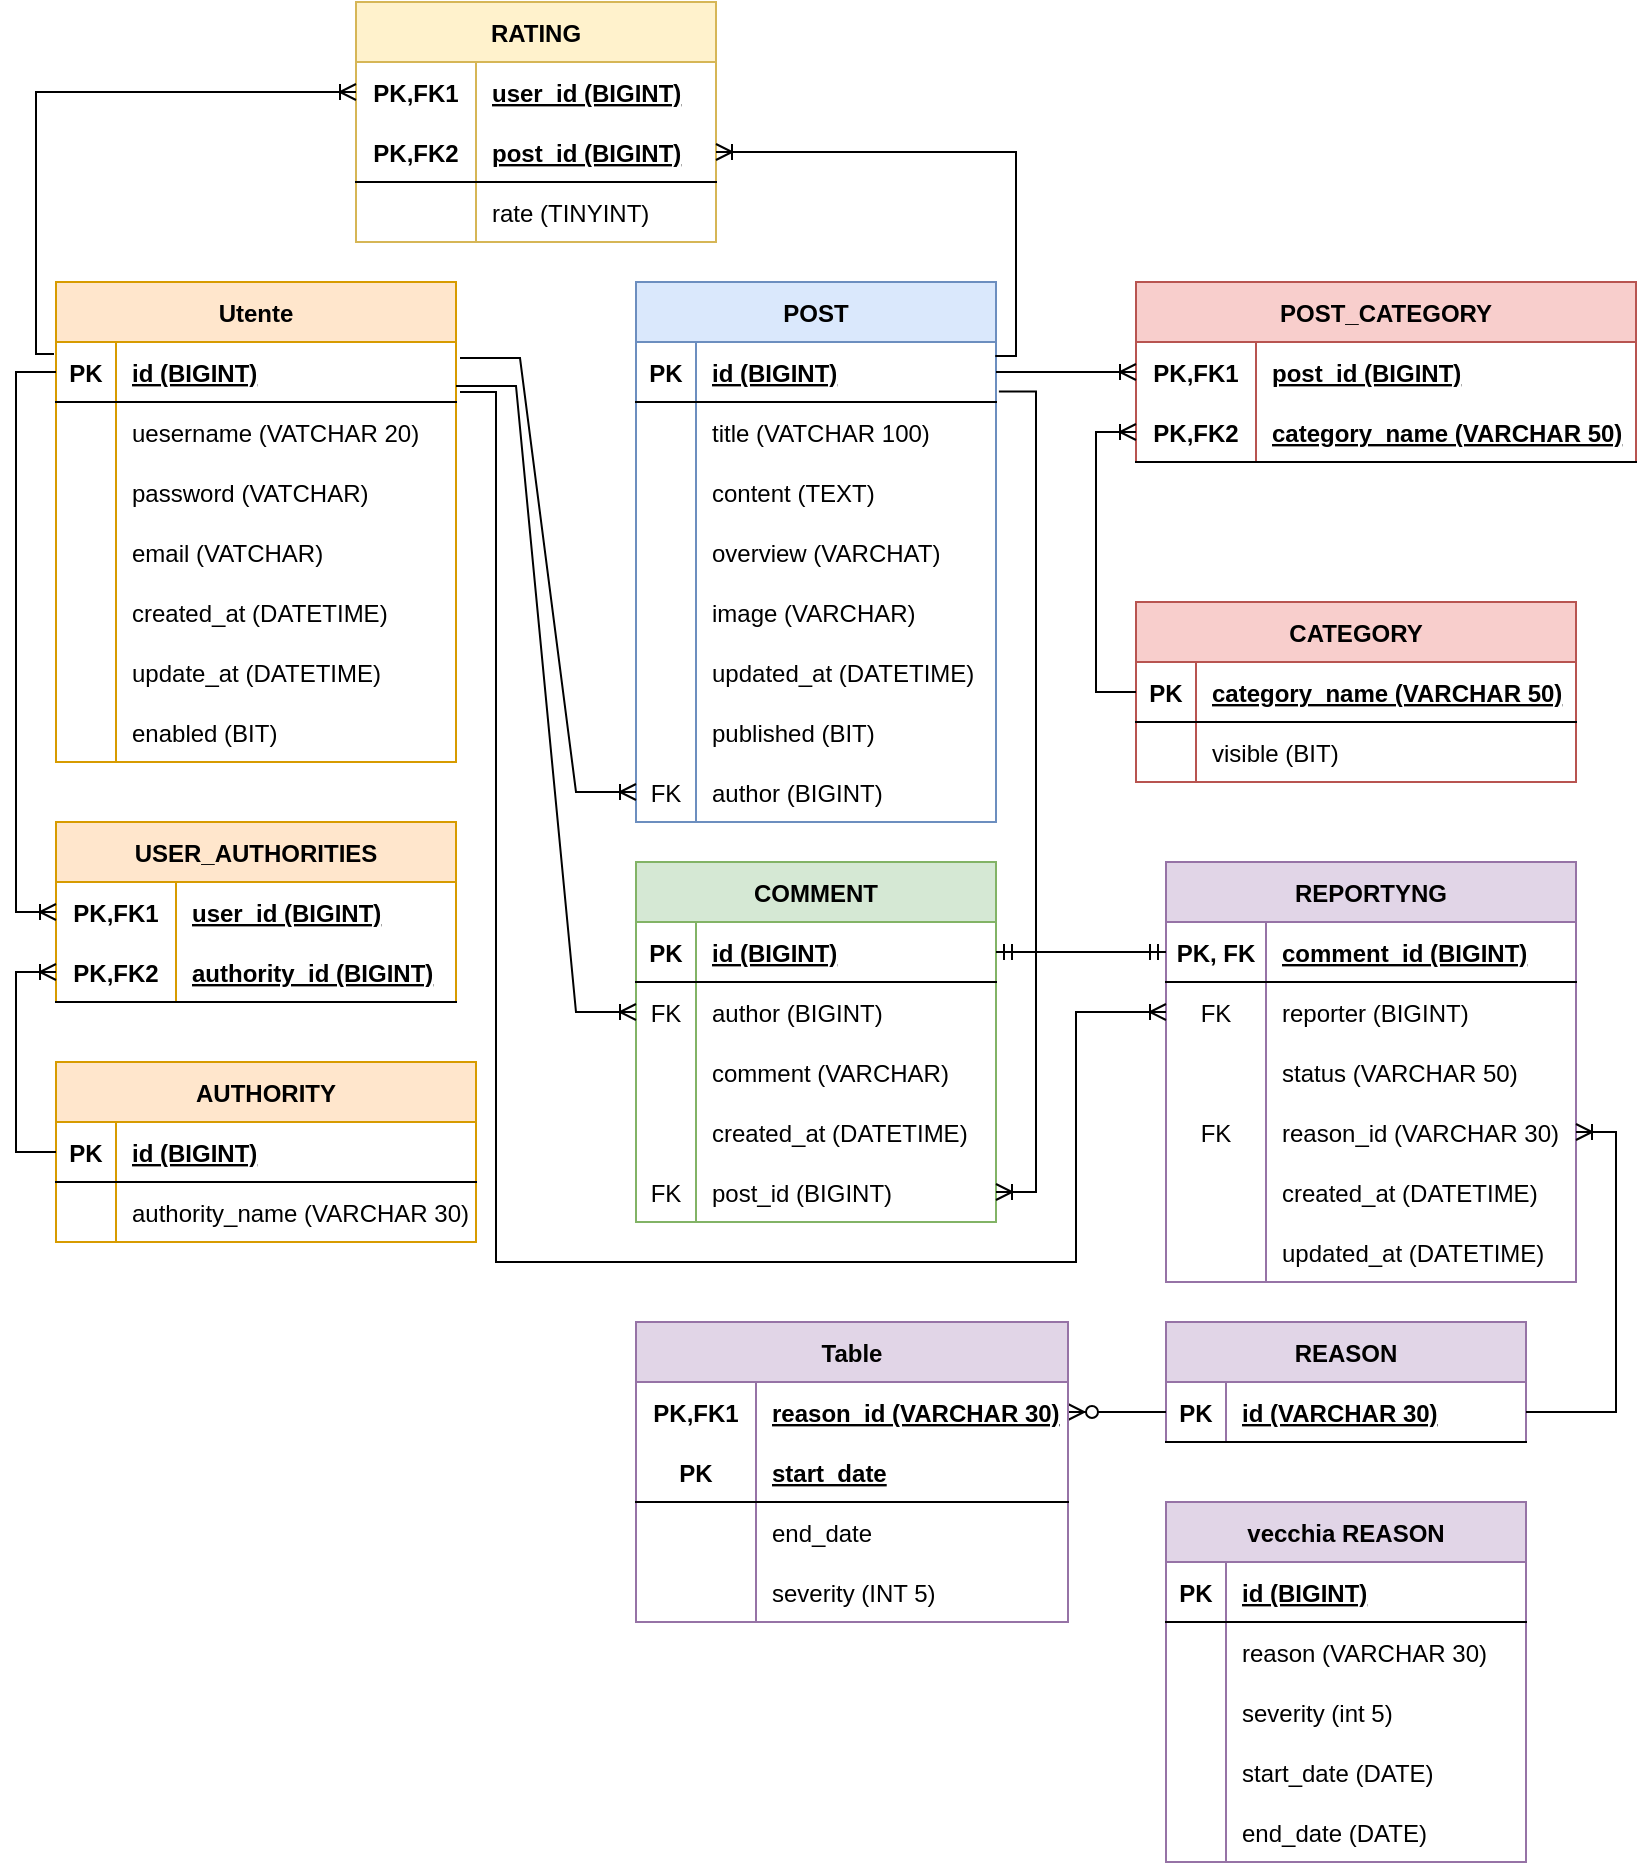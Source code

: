 <mxfile version="20.8.5" type="device"><diagram id="fnG4rSeS3LhUlXYHYQBw" name="Pagina-1"><mxGraphModel dx="803" dy="1741" grid="1" gridSize="10" guides="1" tooltips="1" connect="1" arrows="1" fold="1" page="1" pageScale="1" pageWidth="827" pageHeight="1169" math="0" shadow="0"><root><mxCell id="0"/><mxCell id="1" parent="0"/><mxCell id="lnMJ-0UT0djRpLyNx8At-1" value="Utente" style="shape=table;startSize=30;container=1;collapsible=1;childLayout=tableLayout;fixedRows=1;rowLines=0;fontStyle=1;align=center;resizeLast=1;fillColor=#ffe6cc;strokeColor=#d79b00;" parent="1" vertex="1"><mxGeometry x="30" y="40" width="200" height="240" as="geometry"/></mxCell><mxCell id="lnMJ-0UT0djRpLyNx8At-2" value="" style="shape=tableRow;horizontal=0;startSize=0;swimlaneHead=0;swimlaneBody=0;fillColor=none;collapsible=0;dropTarget=0;points=[[0,0.5],[1,0.5]];portConstraint=eastwest;top=0;left=0;right=0;bottom=1;" parent="lnMJ-0UT0djRpLyNx8At-1" vertex="1"><mxGeometry y="30" width="200" height="30" as="geometry"/></mxCell><mxCell id="lnMJ-0UT0djRpLyNx8At-3" value="PK" style="shape=partialRectangle;connectable=0;fillColor=none;top=0;left=0;bottom=0;right=0;fontStyle=1;overflow=hidden;" parent="lnMJ-0UT0djRpLyNx8At-2" vertex="1"><mxGeometry width="30" height="30" as="geometry"><mxRectangle width="30" height="30" as="alternateBounds"/></mxGeometry></mxCell><mxCell id="lnMJ-0UT0djRpLyNx8At-4" value="id (BIGINT)" style="shape=partialRectangle;connectable=0;fillColor=none;top=0;left=0;bottom=0;right=0;align=left;spacingLeft=6;fontStyle=5;overflow=hidden;" parent="lnMJ-0UT0djRpLyNx8At-2" vertex="1"><mxGeometry x="30" width="170" height="30" as="geometry"><mxRectangle width="170" height="30" as="alternateBounds"/></mxGeometry></mxCell><mxCell id="lnMJ-0UT0djRpLyNx8At-5" value="" style="shape=tableRow;horizontal=0;startSize=0;swimlaneHead=0;swimlaneBody=0;fillColor=none;collapsible=0;dropTarget=0;points=[[0,0.5],[1,0.5]];portConstraint=eastwest;top=0;left=0;right=0;bottom=0;" parent="lnMJ-0UT0djRpLyNx8At-1" vertex="1"><mxGeometry y="60" width="200" height="30" as="geometry"/></mxCell><mxCell id="lnMJ-0UT0djRpLyNx8At-6" value="" style="shape=partialRectangle;connectable=0;fillColor=none;top=0;left=0;bottom=0;right=0;editable=1;overflow=hidden;" parent="lnMJ-0UT0djRpLyNx8At-5" vertex="1"><mxGeometry width="30" height="30" as="geometry"><mxRectangle width="30" height="30" as="alternateBounds"/></mxGeometry></mxCell><mxCell id="lnMJ-0UT0djRpLyNx8At-7" value="uesername (VATCHAR 20)" style="shape=partialRectangle;connectable=0;fillColor=none;top=0;left=0;bottom=0;right=0;align=left;spacingLeft=6;overflow=hidden;" parent="lnMJ-0UT0djRpLyNx8At-5" vertex="1"><mxGeometry x="30" width="170" height="30" as="geometry"><mxRectangle width="170" height="30" as="alternateBounds"/></mxGeometry></mxCell><mxCell id="lnMJ-0UT0djRpLyNx8At-8" value="" style="shape=tableRow;horizontal=0;startSize=0;swimlaneHead=0;swimlaneBody=0;fillColor=none;collapsible=0;dropTarget=0;points=[[0,0.5],[1,0.5]];portConstraint=eastwest;top=0;left=0;right=0;bottom=0;" parent="lnMJ-0UT0djRpLyNx8At-1" vertex="1"><mxGeometry y="90" width="200" height="30" as="geometry"/></mxCell><mxCell id="lnMJ-0UT0djRpLyNx8At-9" value="" style="shape=partialRectangle;connectable=0;fillColor=none;top=0;left=0;bottom=0;right=0;editable=1;overflow=hidden;" parent="lnMJ-0UT0djRpLyNx8At-8" vertex="1"><mxGeometry width="30" height="30" as="geometry"><mxRectangle width="30" height="30" as="alternateBounds"/></mxGeometry></mxCell><mxCell id="lnMJ-0UT0djRpLyNx8At-10" value="password  (VATCHAR)" style="shape=partialRectangle;connectable=0;fillColor=none;top=0;left=0;bottom=0;right=0;align=left;spacingLeft=6;overflow=hidden;" parent="lnMJ-0UT0djRpLyNx8At-8" vertex="1"><mxGeometry x="30" width="170" height="30" as="geometry"><mxRectangle width="170" height="30" as="alternateBounds"/></mxGeometry></mxCell><mxCell id="lnMJ-0UT0djRpLyNx8At-11" value="" style="shape=tableRow;horizontal=0;startSize=0;swimlaneHead=0;swimlaneBody=0;fillColor=none;collapsible=0;dropTarget=0;points=[[0,0.5],[1,0.5]];portConstraint=eastwest;top=0;left=0;right=0;bottom=0;" parent="lnMJ-0UT0djRpLyNx8At-1" vertex="1"><mxGeometry y="120" width="200" height="30" as="geometry"/></mxCell><mxCell id="lnMJ-0UT0djRpLyNx8At-12" value="" style="shape=partialRectangle;connectable=0;fillColor=none;top=0;left=0;bottom=0;right=0;editable=1;overflow=hidden;" parent="lnMJ-0UT0djRpLyNx8At-11" vertex="1"><mxGeometry width="30" height="30" as="geometry"><mxRectangle width="30" height="30" as="alternateBounds"/></mxGeometry></mxCell><mxCell id="lnMJ-0UT0djRpLyNx8At-13" value="email  (VATCHAR)" style="shape=partialRectangle;connectable=0;fillColor=none;top=0;left=0;bottom=0;right=0;align=left;spacingLeft=6;overflow=hidden;" parent="lnMJ-0UT0djRpLyNx8At-11" vertex="1"><mxGeometry x="30" width="170" height="30" as="geometry"><mxRectangle width="170" height="30" as="alternateBounds"/></mxGeometry></mxCell><mxCell id="lnMJ-0UT0djRpLyNx8At-27" style="shape=tableRow;horizontal=0;startSize=0;swimlaneHead=0;swimlaneBody=0;fillColor=none;collapsible=0;dropTarget=0;points=[[0,0.5],[1,0.5]];portConstraint=eastwest;top=0;left=0;right=0;bottom=0;" parent="lnMJ-0UT0djRpLyNx8At-1" vertex="1"><mxGeometry y="150" width="200" height="30" as="geometry"/></mxCell><mxCell id="lnMJ-0UT0djRpLyNx8At-28" style="shape=partialRectangle;connectable=0;fillColor=none;top=0;left=0;bottom=0;right=0;editable=1;overflow=hidden;" parent="lnMJ-0UT0djRpLyNx8At-27" vertex="1"><mxGeometry width="30" height="30" as="geometry"><mxRectangle width="30" height="30" as="alternateBounds"/></mxGeometry></mxCell><mxCell id="lnMJ-0UT0djRpLyNx8At-29" value="created_at (DATETIME)" style="shape=partialRectangle;connectable=0;fillColor=none;top=0;left=0;bottom=0;right=0;align=left;spacingLeft=6;overflow=hidden;" parent="lnMJ-0UT0djRpLyNx8At-27" vertex="1"><mxGeometry x="30" width="170" height="30" as="geometry"><mxRectangle width="170" height="30" as="alternateBounds"/></mxGeometry></mxCell><mxCell id="lnMJ-0UT0djRpLyNx8At-30" style="shape=tableRow;horizontal=0;startSize=0;swimlaneHead=0;swimlaneBody=0;fillColor=none;collapsible=0;dropTarget=0;points=[[0,0.5],[1,0.5]];portConstraint=eastwest;top=0;left=0;right=0;bottom=0;" parent="lnMJ-0UT0djRpLyNx8At-1" vertex="1"><mxGeometry y="180" width="200" height="30" as="geometry"/></mxCell><mxCell id="lnMJ-0UT0djRpLyNx8At-31" style="shape=partialRectangle;connectable=0;fillColor=none;top=0;left=0;bottom=0;right=0;editable=1;overflow=hidden;" parent="lnMJ-0UT0djRpLyNx8At-30" vertex="1"><mxGeometry width="30" height="30" as="geometry"><mxRectangle width="30" height="30" as="alternateBounds"/></mxGeometry></mxCell><mxCell id="lnMJ-0UT0djRpLyNx8At-32" value="update_at (DATETIME)" style="shape=partialRectangle;connectable=0;fillColor=none;top=0;left=0;bottom=0;right=0;align=left;spacingLeft=6;overflow=hidden;" parent="lnMJ-0UT0djRpLyNx8At-30" vertex="1"><mxGeometry x="30" width="170" height="30" as="geometry"><mxRectangle width="170" height="30" as="alternateBounds"/></mxGeometry></mxCell><mxCell id="lnMJ-0UT0djRpLyNx8At-33" style="shape=tableRow;horizontal=0;startSize=0;swimlaneHead=0;swimlaneBody=0;fillColor=none;collapsible=0;dropTarget=0;points=[[0,0.5],[1,0.5]];portConstraint=eastwest;top=0;left=0;right=0;bottom=0;" parent="lnMJ-0UT0djRpLyNx8At-1" vertex="1"><mxGeometry y="210" width="200" height="30" as="geometry"/></mxCell><mxCell id="lnMJ-0UT0djRpLyNx8At-34" style="shape=partialRectangle;connectable=0;fillColor=none;top=0;left=0;bottom=0;right=0;editable=1;overflow=hidden;" parent="lnMJ-0UT0djRpLyNx8At-33" vertex="1"><mxGeometry width="30" height="30" as="geometry"><mxRectangle width="30" height="30" as="alternateBounds"/></mxGeometry></mxCell><mxCell id="lnMJ-0UT0djRpLyNx8At-35" value="enabled (BIT)" style="shape=partialRectangle;connectable=0;fillColor=none;top=0;left=0;bottom=0;right=0;align=left;spacingLeft=6;overflow=hidden;" parent="lnMJ-0UT0djRpLyNx8At-33" vertex="1"><mxGeometry x="30" width="170" height="30" as="geometry"><mxRectangle width="170" height="30" as="alternateBounds"/></mxGeometry></mxCell><mxCell id="lnMJ-0UT0djRpLyNx8At-49" value="AUTHORITY" style="shape=table;startSize=30;container=1;collapsible=1;childLayout=tableLayout;fixedRows=1;rowLines=0;fontStyle=1;align=center;resizeLast=1;fillColor=#ffe6cc;strokeColor=#d79b00;" parent="1" vertex="1"><mxGeometry x="30" y="430" width="210" height="90" as="geometry"><mxRectangle x="280" y="40" width="70" height="30" as="alternateBounds"/></mxGeometry></mxCell><mxCell id="lnMJ-0UT0djRpLyNx8At-50" value="" style="shape=tableRow;horizontal=0;startSize=0;swimlaneHead=0;swimlaneBody=0;fillColor=none;collapsible=0;dropTarget=0;points=[[0,0.5],[1,0.5]];portConstraint=eastwest;top=0;left=0;right=0;bottom=1;" parent="lnMJ-0UT0djRpLyNx8At-49" vertex="1"><mxGeometry y="30" width="210" height="30" as="geometry"/></mxCell><mxCell id="lnMJ-0UT0djRpLyNx8At-51" value="PK" style="shape=partialRectangle;connectable=0;fillColor=none;top=0;left=0;bottom=0;right=0;fontStyle=1;overflow=hidden;" parent="lnMJ-0UT0djRpLyNx8At-50" vertex="1"><mxGeometry width="30" height="30" as="geometry"><mxRectangle width="30" height="30" as="alternateBounds"/></mxGeometry></mxCell><mxCell id="lnMJ-0UT0djRpLyNx8At-52" value="id (BIGINT)" style="shape=partialRectangle;connectable=0;fillColor=none;top=0;left=0;bottom=0;right=0;align=left;spacingLeft=6;fontStyle=5;overflow=hidden;" parent="lnMJ-0UT0djRpLyNx8At-50" vertex="1"><mxGeometry x="30" width="180" height="30" as="geometry"><mxRectangle width="180" height="30" as="alternateBounds"/></mxGeometry></mxCell><mxCell id="lnMJ-0UT0djRpLyNx8At-53" value="" style="shape=tableRow;horizontal=0;startSize=0;swimlaneHead=0;swimlaneBody=0;fillColor=none;collapsible=0;dropTarget=0;points=[[0,0.5],[1,0.5]];portConstraint=eastwest;top=0;left=0;right=0;bottom=0;" parent="lnMJ-0UT0djRpLyNx8At-49" vertex="1"><mxGeometry y="60" width="210" height="30" as="geometry"/></mxCell><mxCell id="lnMJ-0UT0djRpLyNx8At-54" value="" style="shape=partialRectangle;connectable=0;fillColor=none;top=0;left=0;bottom=0;right=0;editable=1;overflow=hidden;" parent="lnMJ-0UT0djRpLyNx8At-53" vertex="1"><mxGeometry width="30" height="30" as="geometry"><mxRectangle width="30" height="30" as="alternateBounds"/></mxGeometry></mxCell><mxCell id="lnMJ-0UT0djRpLyNx8At-55" value="authority_name (VARCHAR 30)" style="shape=partialRectangle;connectable=0;fillColor=none;top=0;left=0;bottom=0;right=0;align=left;spacingLeft=6;overflow=hidden;" parent="lnMJ-0UT0djRpLyNx8At-53" vertex="1"><mxGeometry x="30" width="180" height="30" as="geometry"><mxRectangle width="180" height="30" as="alternateBounds"/></mxGeometry></mxCell><mxCell id="stLZAP9bqsNyGO1GP_b6-2" value="USER_AUTHORITIES" style="shape=table;startSize=30;container=1;collapsible=1;childLayout=tableLayout;fixedRows=1;rowLines=0;fontStyle=1;align=center;resizeLast=1;fillColor=#ffe6cc;strokeColor=#d79b00;" parent="1" vertex="1"><mxGeometry x="30" y="310" width="200" height="90" as="geometry"/></mxCell><mxCell id="stLZAP9bqsNyGO1GP_b6-3" value="" style="shape=tableRow;horizontal=0;startSize=0;swimlaneHead=0;swimlaneBody=0;fillColor=none;collapsible=0;dropTarget=0;points=[[0,0.5],[1,0.5]];portConstraint=eastwest;top=0;left=0;right=0;bottom=0;" parent="stLZAP9bqsNyGO1GP_b6-2" vertex="1"><mxGeometry y="30" width="200" height="30" as="geometry"/></mxCell><mxCell id="stLZAP9bqsNyGO1GP_b6-4" value="PK,FK1" style="shape=partialRectangle;connectable=0;fillColor=none;top=0;left=0;bottom=0;right=0;fontStyle=1;overflow=hidden;" parent="stLZAP9bqsNyGO1GP_b6-3" vertex="1"><mxGeometry width="60" height="30" as="geometry"><mxRectangle width="60" height="30" as="alternateBounds"/></mxGeometry></mxCell><mxCell id="stLZAP9bqsNyGO1GP_b6-5" value="user_id (BIGINT)" style="shape=partialRectangle;connectable=0;fillColor=none;top=0;left=0;bottom=0;right=0;align=left;spacingLeft=6;fontStyle=5;overflow=hidden;" parent="stLZAP9bqsNyGO1GP_b6-3" vertex="1"><mxGeometry x="60" width="140" height="30" as="geometry"><mxRectangle width="140" height="30" as="alternateBounds"/></mxGeometry></mxCell><mxCell id="stLZAP9bqsNyGO1GP_b6-6" value="" style="shape=tableRow;horizontal=0;startSize=0;swimlaneHead=0;swimlaneBody=0;fillColor=none;collapsible=0;dropTarget=0;points=[[0,0.5],[1,0.5]];portConstraint=eastwest;top=0;left=0;right=0;bottom=1;" parent="stLZAP9bqsNyGO1GP_b6-2" vertex="1"><mxGeometry y="60" width="200" height="30" as="geometry"/></mxCell><mxCell id="stLZAP9bqsNyGO1GP_b6-7" value="PK,FK2" style="shape=partialRectangle;connectable=0;fillColor=none;top=0;left=0;bottom=0;right=0;fontStyle=1;overflow=hidden;" parent="stLZAP9bqsNyGO1GP_b6-6" vertex="1"><mxGeometry width="60" height="30" as="geometry"><mxRectangle width="60" height="30" as="alternateBounds"/></mxGeometry></mxCell><mxCell id="stLZAP9bqsNyGO1GP_b6-8" value="authority_id (BIGINT)" style="shape=partialRectangle;connectable=0;fillColor=none;top=0;left=0;bottom=0;right=0;align=left;spacingLeft=6;fontStyle=5;overflow=hidden;" parent="stLZAP9bqsNyGO1GP_b6-6" vertex="1"><mxGeometry x="60" width="140" height="30" as="geometry"><mxRectangle width="140" height="30" as="alternateBounds"/></mxGeometry></mxCell><mxCell id="stLZAP9bqsNyGO1GP_b6-32" value="POST" style="shape=table;startSize=30;container=1;collapsible=1;childLayout=tableLayout;fixedRows=1;rowLines=0;fontStyle=1;align=center;resizeLast=1;fillColor=#dae8fc;strokeColor=#6c8ebf;" parent="1" vertex="1"><mxGeometry x="320" y="40" width="180" height="270" as="geometry"/></mxCell><mxCell id="stLZAP9bqsNyGO1GP_b6-33" value="" style="shape=tableRow;horizontal=0;startSize=0;swimlaneHead=0;swimlaneBody=0;fillColor=none;collapsible=0;dropTarget=0;points=[[0,0.5],[1,0.5]];portConstraint=eastwest;top=0;left=0;right=0;bottom=1;" parent="stLZAP9bqsNyGO1GP_b6-32" vertex="1"><mxGeometry y="30" width="180" height="30" as="geometry"/></mxCell><mxCell id="stLZAP9bqsNyGO1GP_b6-34" value="PK" style="shape=partialRectangle;connectable=0;fillColor=none;top=0;left=0;bottom=0;right=0;fontStyle=1;overflow=hidden;" parent="stLZAP9bqsNyGO1GP_b6-33" vertex="1"><mxGeometry width="30" height="30" as="geometry"><mxRectangle width="30" height="30" as="alternateBounds"/></mxGeometry></mxCell><mxCell id="stLZAP9bqsNyGO1GP_b6-35" value="id (BIGINT)" style="shape=partialRectangle;connectable=0;fillColor=none;top=0;left=0;bottom=0;right=0;align=left;spacingLeft=6;fontStyle=5;overflow=hidden;" parent="stLZAP9bqsNyGO1GP_b6-33" vertex="1"><mxGeometry x="30" width="150" height="30" as="geometry"><mxRectangle width="150" height="30" as="alternateBounds"/></mxGeometry></mxCell><mxCell id="stLZAP9bqsNyGO1GP_b6-36" value="" style="shape=tableRow;horizontal=0;startSize=0;swimlaneHead=0;swimlaneBody=0;fillColor=none;collapsible=0;dropTarget=0;points=[[0,0.5],[1,0.5]];portConstraint=eastwest;top=0;left=0;right=0;bottom=0;" parent="stLZAP9bqsNyGO1GP_b6-32" vertex="1"><mxGeometry y="60" width="180" height="30" as="geometry"/></mxCell><mxCell id="stLZAP9bqsNyGO1GP_b6-37" value="" style="shape=partialRectangle;connectable=0;fillColor=none;top=0;left=0;bottom=0;right=0;editable=1;overflow=hidden;" parent="stLZAP9bqsNyGO1GP_b6-36" vertex="1"><mxGeometry width="30" height="30" as="geometry"><mxRectangle width="30" height="30" as="alternateBounds"/></mxGeometry></mxCell><mxCell id="stLZAP9bqsNyGO1GP_b6-38" value="title  (VATCHAR 100)" style="shape=partialRectangle;connectable=0;fillColor=none;top=0;left=0;bottom=0;right=0;align=left;spacingLeft=6;overflow=hidden;" parent="stLZAP9bqsNyGO1GP_b6-36" vertex="1"><mxGeometry x="30" width="150" height="30" as="geometry"><mxRectangle width="150" height="30" as="alternateBounds"/></mxGeometry></mxCell><mxCell id="stLZAP9bqsNyGO1GP_b6-39" value="" style="shape=tableRow;horizontal=0;startSize=0;swimlaneHead=0;swimlaneBody=0;fillColor=none;collapsible=0;dropTarget=0;points=[[0,0.5],[1,0.5]];portConstraint=eastwest;top=0;left=0;right=0;bottom=0;" parent="stLZAP9bqsNyGO1GP_b6-32" vertex="1"><mxGeometry y="90" width="180" height="30" as="geometry"/></mxCell><mxCell id="stLZAP9bqsNyGO1GP_b6-40" value="" style="shape=partialRectangle;connectable=0;fillColor=none;top=0;left=0;bottom=0;right=0;editable=1;overflow=hidden;" parent="stLZAP9bqsNyGO1GP_b6-39" vertex="1"><mxGeometry width="30" height="30" as="geometry"><mxRectangle width="30" height="30" as="alternateBounds"/></mxGeometry></mxCell><mxCell id="stLZAP9bqsNyGO1GP_b6-41" value="content (TEXT)" style="shape=partialRectangle;connectable=0;fillColor=none;top=0;left=0;bottom=0;right=0;align=left;spacingLeft=6;overflow=hidden;" parent="stLZAP9bqsNyGO1GP_b6-39" vertex="1"><mxGeometry x="30" width="150" height="30" as="geometry"><mxRectangle width="150" height="30" as="alternateBounds"/></mxGeometry></mxCell><mxCell id="stLZAP9bqsNyGO1GP_b6-42" value="" style="shape=tableRow;horizontal=0;startSize=0;swimlaneHead=0;swimlaneBody=0;fillColor=none;collapsible=0;dropTarget=0;points=[[0,0.5],[1,0.5]];portConstraint=eastwest;top=0;left=0;right=0;bottom=0;" parent="stLZAP9bqsNyGO1GP_b6-32" vertex="1"><mxGeometry y="120" width="180" height="30" as="geometry"/></mxCell><mxCell id="stLZAP9bqsNyGO1GP_b6-43" value="" style="shape=partialRectangle;connectable=0;fillColor=none;top=0;left=0;bottom=0;right=0;editable=1;overflow=hidden;" parent="stLZAP9bqsNyGO1GP_b6-42" vertex="1"><mxGeometry width="30" height="30" as="geometry"><mxRectangle width="30" height="30" as="alternateBounds"/></mxGeometry></mxCell><mxCell id="stLZAP9bqsNyGO1GP_b6-44" value="overview (VARCHAT)" style="shape=partialRectangle;connectable=0;fillColor=none;top=0;left=0;bottom=0;right=0;align=left;spacingLeft=6;overflow=hidden;" parent="stLZAP9bqsNyGO1GP_b6-42" vertex="1"><mxGeometry x="30" width="150" height="30" as="geometry"><mxRectangle width="150" height="30" as="alternateBounds"/></mxGeometry></mxCell><mxCell id="stLZAP9bqsNyGO1GP_b6-45" style="shape=tableRow;horizontal=0;startSize=0;swimlaneHead=0;swimlaneBody=0;fillColor=none;collapsible=0;dropTarget=0;points=[[0,0.5],[1,0.5]];portConstraint=eastwest;top=0;left=0;right=0;bottom=0;" parent="stLZAP9bqsNyGO1GP_b6-32" vertex="1"><mxGeometry y="150" width="180" height="30" as="geometry"/></mxCell><mxCell id="stLZAP9bqsNyGO1GP_b6-46" style="shape=partialRectangle;connectable=0;fillColor=none;top=0;left=0;bottom=0;right=0;editable=1;overflow=hidden;" parent="stLZAP9bqsNyGO1GP_b6-45" vertex="1"><mxGeometry width="30" height="30" as="geometry"><mxRectangle width="30" height="30" as="alternateBounds"/></mxGeometry></mxCell><mxCell id="stLZAP9bqsNyGO1GP_b6-47" value="image (VARCHAR)" style="shape=partialRectangle;connectable=0;fillColor=none;top=0;left=0;bottom=0;right=0;align=left;spacingLeft=6;overflow=hidden;" parent="stLZAP9bqsNyGO1GP_b6-45" vertex="1"><mxGeometry x="30" width="150" height="30" as="geometry"><mxRectangle width="150" height="30" as="alternateBounds"/></mxGeometry></mxCell><mxCell id="stLZAP9bqsNyGO1GP_b6-48" style="shape=tableRow;horizontal=0;startSize=0;swimlaneHead=0;swimlaneBody=0;fillColor=none;collapsible=0;dropTarget=0;points=[[0,0.5],[1,0.5]];portConstraint=eastwest;top=0;left=0;right=0;bottom=0;" parent="stLZAP9bqsNyGO1GP_b6-32" vertex="1"><mxGeometry y="180" width="180" height="30" as="geometry"/></mxCell><mxCell id="stLZAP9bqsNyGO1GP_b6-49" style="shape=partialRectangle;connectable=0;fillColor=none;top=0;left=0;bottom=0;right=0;editable=1;overflow=hidden;" parent="stLZAP9bqsNyGO1GP_b6-48" vertex="1"><mxGeometry width="30" height="30" as="geometry"><mxRectangle width="30" height="30" as="alternateBounds"/></mxGeometry></mxCell><mxCell id="stLZAP9bqsNyGO1GP_b6-50" value="updated_at (DATETIME)" style="shape=partialRectangle;connectable=0;fillColor=none;top=0;left=0;bottom=0;right=0;align=left;spacingLeft=6;overflow=hidden;" parent="stLZAP9bqsNyGO1GP_b6-48" vertex="1"><mxGeometry x="30" width="150" height="30" as="geometry"><mxRectangle width="150" height="30" as="alternateBounds"/></mxGeometry></mxCell><mxCell id="stLZAP9bqsNyGO1GP_b6-86" style="shape=tableRow;horizontal=0;startSize=0;swimlaneHead=0;swimlaneBody=0;fillColor=none;collapsible=0;dropTarget=0;points=[[0,0.5],[1,0.5]];portConstraint=eastwest;top=0;left=0;right=0;bottom=0;" parent="stLZAP9bqsNyGO1GP_b6-32" vertex="1"><mxGeometry y="210" width="180" height="30" as="geometry"/></mxCell><mxCell id="stLZAP9bqsNyGO1GP_b6-87" style="shape=partialRectangle;connectable=0;fillColor=none;top=0;left=0;bottom=0;right=0;editable=1;overflow=hidden;" parent="stLZAP9bqsNyGO1GP_b6-86" vertex="1"><mxGeometry width="30" height="30" as="geometry"><mxRectangle width="30" height="30" as="alternateBounds"/></mxGeometry></mxCell><mxCell id="stLZAP9bqsNyGO1GP_b6-88" value="published (BIT)" style="shape=partialRectangle;connectable=0;fillColor=none;top=0;left=0;bottom=0;right=0;align=left;spacingLeft=6;overflow=hidden;" parent="stLZAP9bqsNyGO1GP_b6-86" vertex="1"><mxGeometry x="30" width="150" height="30" as="geometry"><mxRectangle width="150" height="30" as="alternateBounds"/></mxGeometry></mxCell><mxCell id="stLZAP9bqsNyGO1GP_b6-51" style="shape=tableRow;horizontal=0;startSize=0;swimlaneHead=0;swimlaneBody=0;fillColor=none;collapsible=0;dropTarget=0;points=[[0,0.5],[1,0.5]];portConstraint=eastwest;top=0;left=0;right=0;bottom=0;" parent="stLZAP9bqsNyGO1GP_b6-32" vertex="1"><mxGeometry y="240" width="180" height="30" as="geometry"/></mxCell><mxCell id="stLZAP9bqsNyGO1GP_b6-52" value="FK" style="shape=partialRectangle;connectable=0;fillColor=none;top=0;left=0;bottom=0;right=0;editable=1;overflow=hidden;" parent="stLZAP9bqsNyGO1GP_b6-51" vertex="1"><mxGeometry width="30" height="30" as="geometry"><mxRectangle width="30" height="30" as="alternateBounds"/></mxGeometry></mxCell><mxCell id="stLZAP9bqsNyGO1GP_b6-53" value="author (BIGINT)" style="shape=partialRectangle;connectable=0;fillColor=none;top=0;left=0;bottom=0;right=0;align=left;spacingLeft=6;overflow=hidden;" parent="stLZAP9bqsNyGO1GP_b6-51" vertex="1"><mxGeometry x="30" width="150" height="30" as="geometry"><mxRectangle width="150" height="30" as="alternateBounds"/></mxGeometry></mxCell><mxCell id="stLZAP9bqsNyGO1GP_b6-55" value="" style="edgeStyle=elbowEdgeStyle;fontSize=12;html=1;endArrow=ERoneToMany;rounded=0;entryX=0;entryY=0.5;entryDx=0;entryDy=0;exitX=0;exitY=0.5;exitDx=0;exitDy=0;" parent="1" source="lnMJ-0UT0djRpLyNx8At-50" target="stLZAP9bqsNyGO1GP_b6-6" edge="1"><mxGeometry width="100" height="100" relative="1" as="geometry"><mxPoint x="-80" y="480" as="sourcePoint"/><mxPoint x="20" y="380" as="targetPoint"/><Array as="points"><mxPoint x="10" y="430"/></Array></mxGeometry></mxCell><mxCell id="stLZAP9bqsNyGO1GP_b6-57" value="" style="edgeStyle=entityRelationEdgeStyle;fontSize=12;html=1;endArrow=ERoneToMany;rounded=0;entryX=0;entryY=0.5;entryDx=0;entryDy=0;exitX=1.01;exitY=0.267;exitDx=0;exitDy=0;exitPerimeter=0;" parent="1" source="lnMJ-0UT0djRpLyNx8At-2" target="stLZAP9bqsNyGO1GP_b6-51" edge="1"><mxGeometry width="100" height="100" relative="1" as="geometry"><mxPoint x="270" y="60" as="sourcePoint"/><mxPoint x="330" y="180" as="targetPoint"/></mxGeometry></mxCell><mxCell id="stLZAP9bqsNyGO1GP_b6-58" value="" style="edgeStyle=elbowEdgeStyle;fontSize=12;html=1;endArrow=ERoneToMany;rounded=0;entryX=0;entryY=0.5;entryDx=0;entryDy=0;exitX=0;exitY=0.5;exitDx=0;exitDy=0;" parent="1" source="lnMJ-0UT0djRpLyNx8At-2" target="stLZAP9bqsNyGO1GP_b6-3" edge="1"><mxGeometry width="100" height="100" relative="1" as="geometry"><mxPoint x="-30" y="300" as="sourcePoint"/><mxPoint x="-30" y="210" as="targetPoint"/><Array as="points"><mxPoint x="10" y="230"/></Array></mxGeometry></mxCell><mxCell id="stLZAP9bqsNyGO1GP_b6-72" value="COMMENT" style="shape=table;startSize=30;container=1;collapsible=1;childLayout=tableLayout;fixedRows=1;rowLines=0;fontStyle=1;align=center;resizeLast=1;fillColor=#d5e8d4;strokeColor=#82b366;" parent="1" vertex="1"><mxGeometry x="320" y="330" width="180" height="180" as="geometry"/></mxCell><mxCell id="stLZAP9bqsNyGO1GP_b6-73" value="" style="shape=tableRow;horizontal=0;startSize=0;swimlaneHead=0;swimlaneBody=0;fillColor=none;collapsible=0;dropTarget=0;points=[[0,0.5],[1,0.5]];portConstraint=eastwest;top=0;left=0;right=0;bottom=1;" parent="stLZAP9bqsNyGO1GP_b6-72" vertex="1"><mxGeometry y="30" width="180" height="30" as="geometry"/></mxCell><mxCell id="stLZAP9bqsNyGO1GP_b6-74" value="PK" style="shape=partialRectangle;connectable=0;fillColor=none;top=0;left=0;bottom=0;right=0;fontStyle=1;overflow=hidden;" parent="stLZAP9bqsNyGO1GP_b6-73" vertex="1"><mxGeometry width="30" height="30" as="geometry"><mxRectangle width="30" height="30" as="alternateBounds"/></mxGeometry></mxCell><mxCell id="stLZAP9bqsNyGO1GP_b6-75" value="id (BIGINT)" style="shape=partialRectangle;connectable=0;fillColor=none;top=0;left=0;bottom=0;right=0;align=left;spacingLeft=6;fontStyle=5;overflow=hidden;" parent="stLZAP9bqsNyGO1GP_b6-73" vertex="1"><mxGeometry x="30" width="150" height="30" as="geometry"><mxRectangle width="150" height="30" as="alternateBounds"/></mxGeometry></mxCell><mxCell id="stLZAP9bqsNyGO1GP_b6-76" value="" style="shape=tableRow;horizontal=0;startSize=0;swimlaneHead=0;swimlaneBody=0;fillColor=none;collapsible=0;dropTarget=0;points=[[0,0.5],[1,0.5]];portConstraint=eastwest;top=0;left=0;right=0;bottom=0;" parent="stLZAP9bqsNyGO1GP_b6-72" vertex="1"><mxGeometry y="60" width="180" height="30" as="geometry"/></mxCell><mxCell id="stLZAP9bqsNyGO1GP_b6-77" value="FK" style="shape=partialRectangle;connectable=0;fillColor=none;top=0;left=0;bottom=0;right=0;editable=1;overflow=hidden;" parent="stLZAP9bqsNyGO1GP_b6-76" vertex="1"><mxGeometry width="30" height="30" as="geometry"><mxRectangle width="30" height="30" as="alternateBounds"/></mxGeometry></mxCell><mxCell id="stLZAP9bqsNyGO1GP_b6-78" value="author (BIGINT)" style="shape=partialRectangle;connectable=0;fillColor=none;top=0;left=0;bottom=0;right=0;align=left;spacingLeft=6;overflow=hidden;" parent="stLZAP9bqsNyGO1GP_b6-76" vertex="1"><mxGeometry x="30" width="150" height="30" as="geometry"><mxRectangle width="150" height="30" as="alternateBounds"/></mxGeometry></mxCell><mxCell id="stLZAP9bqsNyGO1GP_b6-79" value="" style="shape=tableRow;horizontal=0;startSize=0;swimlaneHead=0;swimlaneBody=0;fillColor=none;collapsible=0;dropTarget=0;points=[[0,0.5],[1,0.5]];portConstraint=eastwest;top=0;left=0;right=0;bottom=0;" parent="stLZAP9bqsNyGO1GP_b6-72" vertex="1"><mxGeometry y="90" width="180" height="30" as="geometry"/></mxCell><mxCell id="stLZAP9bqsNyGO1GP_b6-80" value="" style="shape=partialRectangle;connectable=0;fillColor=none;top=0;left=0;bottom=0;right=0;editable=1;overflow=hidden;" parent="stLZAP9bqsNyGO1GP_b6-79" vertex="1"><mxGeometry width="30" height="30" as="geometry"><mxRectangle width="30" height="30" as="alternateBounds"/></mxGeometry></mxCell><mxCell id="stLZAP9bqsNyGO1GP_b6-81" value="comment (VARCHAR)" style="shape=partialRectangle;connectable=0;fillColor=none;top=0;left=0;bottom=0;right=0;align=left;spacingLeft=6;overflow=hidden;" parent="stLZAP9bqsNyGO1GP_b6-79" vertex="1"><mxGeometry x="30" width="150" height="30" as="geometry"><mxRectangle width="150" height="30" as="alternateBounds"/></mxGeometry></mxCell><mxCell id="stLZAP9bqsNyGO1GP_b6-82" value="" style="shape=tableRow;horizontal=0;startSize=0;swimlaneHead=0;swimlaneBody=0;fillColor=none;collapsible=0;dropTarget=0;points=[[0,0.5],[1,0.5]];portConstraint=eastwest;top=0;left=0;right=0;bottom=0;" parent="stLZAP9bqsNyGO1GP_b6-72" vertex="1"><mxGeometry y="120" width="180" height="30" as="geometry"/></mxCell><mxCell id="stLZAP9bqsNyGO1GP_b6-83" value="" style="shape=partialRectangle;connectable=0;fillColor=none;top=0;left=0;bottom=0;right=0;editable=1;overflow=hidden;" parent="stLZAP9bqsNyGO1GP_b6-82" vertex="1"><mxGeometry width="30" height="30" as="geometry"><mxRectangle width="30" height="30" as="alternateBounds"/></mxGeometry></mxCell><mxCell id="stLZAP9bqsNyGO1GP_b6-84" value="created_at (DATETIME)" style="shape=partialRectangle;connectable=0;fillColor=none;top=0;left=0;bottom=0;right=0;align=left;spacingLeft=6;overflow=hidden;" parent="stLZAP9bqsNyGO1GP_b6-82" vertex="1"><mxGeometry x="30" width="150" height="30" as="geometry"><mxRectangle width="150" height="30" as="alternateBounds"/></mxGeometry></mxCell><mxCell id="stLZAP9bqsNyGO1GP_b6-89" style="shape=tableRow;horizontal=0;startSize=0;swimlaneHead=0;swimlaneBody=0;fillColor=none;collapsible=0;dropTarget=0;points=[[0,0.5],[1,0.5]];portConstraint=eastwest;top=0;left=0;right=0;bottom=0;" parent="stLZAP9bqsNyGO1GP_b6-72" vertex="1"><mxGeometry y="150" width="180" height="30" as="geometry"/></mxCell><mxCell id="stLZAP9bqsNyGO1GP_b6-90" value="FK" style="shape=partialRectangle;connectable=0;fillColor=none;top=0;left=0;bottom=0;right=0;editable=1;overflow=hidden;" parent="stLZAP9bqsNyGO1GP_b6-89" vertex="1"><mxGeometry width="30" height="30" as="geometry"><mxRectangle width="30" height="30" as="alternateBounds"/></mxGeometry></mxCell><mxCell id="stLZAP9bqsNyGO1GP_b6-91" value="post_id (BIGINT)" style="shape=partialRectangle;connectable=0;fillColor=none;top=0;left=0;bottom=0;right=0;align=left;spacingLeft=6;overflow=hidden;" parent="stLZAP9bqsNyGO1GP_b6-89" vertex="1"><mxGeometry x="30" width="150" height="30" as="geometry"><mxRectangle width="150" height="30" as="alternateBounds"/></mxGeometry></mxCell><mxCell id="stLZAP9bqsNyGO1GP_b6-85" value="" style="edgeStyle=entityRelationEdgeStyle;fontSize=12;html=1;endArrow=ERoneToMany;rounded=0;exitX=1;exitY=0.733;exitDx=0;exitDy=0;entryX=0;entryY=0.5;entryDx=0;entryDy=0;exitPerimeter=0;" parent="1" source="lnMJ-0UT0djRpLyNx8At-2" target="stLZAP9bqsNyGO1GP_b6-76" edge="1"><mxGeometry width="100" height="100" relative="1" as="geometry"><mxPoint x="230" y="200" as="sourcePoint"/><mxPoint x="300" y="380" as="targetPoint"/></mxGeometry></mxCell><mxCell id="stLZAP9bqsNyGO1GP_b6-92" value="" style="edgeStyle=orthogonalEdgeStyle;fontSize=12;html=1;endArrow=ERoneToMany;rounded=0;exitX=1.008;exitY=0.824;exitDx=0;exitDy=0;entryX=1;entryY=0.5;entryDx=0;entryDy=0;exitPerimeter=0;" parent="1" source="stLZAP9bqsNyGO1GP_b6-33" target="stLZAP9bqsNyGO1GP_b6-89" edge="1"><mxGeometry width="100" height="100" relative="1" as="geometry"><mxPoint x="560" y="380" as="sourcePoint"/><mxPoint x="660" y="280" as="targetPoint"/><Array as="points"><mxPoint x="520" y="495"/></Array></mxGeometry></mxCell><mxCell id="stLZAP9bqsNyGO1GP_b6-93" value="CATEGORY" style="shape=table;startSize=30;container=1;collapsible=1;childLayout=tableLayout;fixedRows=1;rowLines=0;fontStyle=1;align=center;resizeLast=1;fillColor=#f8cecc;strokeColor=#b85450;" parent="1" vertex="1"><mxGeometry x="570" y="200" width="220" height="90" as="geometry"/></mxCell><mxCell id="stLZAP9bqsNyGO1GP_b6-94" value="" style="shape=tableRow;horizontal=0;startSize=0;swimlaneHead=0;swimlaneBody=0;fillColor=none;collapsible=0;dropTarget=0;points=[[0,0.5],[1,0.5]];portConstraint=eastwest;top=0;left=0;right=0;bottom=1;" parent="stLZAP9bqsNyGO1GP_b6-93" vertex="1"><mxGeometry y="30" width="220" height="30" as="geometry"/></mxCell><mxCell id="stLZAP9bqsNyGO1GP_b6-95" value="PK" style="shape=partialRectangle;connectable=0;fillColor=none;top=0;left=0;bottom=0;right=0;fontStyle=1;overflow=hidden;" parent="stLZAP9bqsNyGO1GP_b6-94" vertex="1"><mxGeometry width="30" height="30" as="geometry"><mxRectangle width="30" height="30" as="alternateBounds"/></mxGeometry></mxCell><mxCell id="stLZAP9bqsNyGO1GP_b6-96" value="category_name (VARCHAR 50)" style="shape=partialRectangle;connectable=0;fillColor=none;top=0;left=0;bottom=0;right=0;align=left;spacingLeft=6;fontStyle=5;overflow=hidden;" parent="stLZAP9bqsNyGO1GP_b6-94" vertex="1"><mxGeometry x="30" width="190" height="30" as="geometry"><mxRectangle width="190" height="30" as="alternateBounds"/></mxGeometry></mxCell><mxCell id="stLZAP9bqsNyGO1GP_b6-97" value="" style="shape=tableRow;horizontal=0;startSize=0;swimlaneHead=0;swimlaneBody=0;fillColor=none;collapsible=0;dropTarget=0;points=[[0,0.5],[1,0.5]];portConstraint=eastwest;top=0;left=0;right=0;bottom=0;" parent="stLZAP9bqsNyGO1GP_b6-93" vertex="1"><mxGeometry y="60" width="220" height="30" as="geometry"/></mxCell><mxCell id="stLZAP9bqsNyGO1GP_b6-98" value="" style="shape=partialRectangle;connectable=0;fillColor=none;top=0;left=0;bottom=0;right=0;editable=1;overflow=hidden;" parent="stLZAP9bqsNyGO1GP_b6-97" vertex="1"><mxGeometry width="30" height="30" as="geometry"><mxRectangle width="30" height="30" as="alternateBounds"/></mxGeometry></mxCell><mxCell id="stLZAP9bqsNyGO1GP_b6-99" value="visible (BIT)" style="shape=partialRectangle;connectable=0;fillColor=none;top=0;left=0;bottom=0;right=0;align=left;spacingLeft=6;overflow=hidden;" parent="stLZAP9bqsNyGO1GP_b6-97" vertex="1"><mxGeometry x="30" width="190" height="30" as="geometry"><mxRectangle width="190" height="30" as="alternateBounds"/></mxGeometry></mxCell><mxCell id="stLZAP9bqsNyGO1GP_b6-109" value="POST_CATEGORY" style="shape=table;startSize=30;container=1;collapsible=1;childLayout=tableLayout;fixedRows=1;rowLines=0;fontStyle=1;align=center;resizeLast=1;fillColor=#f8cecc;strokeColor=#b85450;" parent="1" vertex="1"><mxGeometry x="570" y="40" width="250" height="90" as="geometry"/></mxCell><mxCell id="stLZAP9bqsNyGO1GP_b6-110" value="" style="shape=tableRow;horizontal=0;startSize=0;swimlaneHead=0;swimlaneBody=0;fillColor=none;collapsible=0;dropTarget=0;points=[[0,0.5],[1,0.5]];portConstraint=eastwest;top=0;left=0;right=0;bottom=0;" parent="stLZAP9bqsNyGO1GP_b6-109" vertex="1"><mxGeometry y="30" width="250" height="30" as="geometry"/></mxCell><mxCell id="stLZAP9bqsNyGO1GP_b6-111" value="PK,FK1" style="shape=partialRectangle;connectable=0;fillColor=none;top=0;left=0;bottom=0;right=0;fontStyle=1;overflow=hidden;" parent="stLZAP9bqsNyGO1GP_b6-110" vertex="1"><mxGeometry width="60" height="30" as="geometry"><mxRectangle width="60" height="30" as="alternateBounds"/></mxGeometry></mxCell><mxCell id="stLZAP9bqsNyGO1GP_b6-112" value="post_id (BIGINT)" style="shape=partialRectangle;connectable=0;fillColor=none;top=0;left=0;bottom=0;right=0;align=left;spacingLeft=6;fontStyle=5;overflow=hidden;" parent="stLZAP9bqsNyGO1GP_b6-110" vertex="1"><mxGeometry x="60" width="190" height="30" as="geometry"><mxRectangle width="190" height="30" as="alternateBounds"/></mxGeometry></mxCell><mxCell id="stLZAP9bqsNyGO1GP_b6-113" value="" style="shape=tableRow;horizontal=0;startSize=0;swimlaneHead=0;swimlaneBody=0;fillColor=none;collapsible=0;dropTarget=0;points=[[0,0.5],[1,0.5]];portConstraint=eastwest;top=0;left=0;right=0;bottom=1;" parent="stLZAP9bqsNyGO1GP_b6-109" vertex="1"><mxGeometry y="60" width="250" height="30" as="geometry"/></mxCell><mxCell id="stLZAP9bqsNyGO1GP_b6-114" value="PK,FK2" style="shape=partialRectangle;connectable=0;fillColor=none;top=0;left=0;bottom=0;right=0;fontStyle=1;overflow=hidden;" parent="stLZAP9bqsNyGO1GP_b6-113" vertex="1"><mxGeometry width="60" height="30" as="geometry"><mxRectangle width="60" height="30" as="alternateBounds"/></mxGeometry></mxCell><mxCell id="stLZAP9bqsNyGO1GP_b6-115" value="category_name (VARCHAR 50)" style="shape=partialRectangle;connectable=0;fillColor=none;top=0;left=0;bottom=0;right=0;align=left;spacingLeft=6;fontStyle=5;overflow=hidden;" parent="stLZAP9bqsNyGO1GP_b6-113" vertex="1"><mxGeometry x="60" width="190" height="30" as="geometry"><mxRectangle width="190" height="30" as="alternateBounds"/></mxGeometry></mxCell><mxCell id="stLZAP9bqsNyGO1GP_b6-122" value="" style="edgeStyle=entityRelationEdgeStyle;fontSize=12;html=1;endArrow=ERoneToMany;rounded=0;entryX=0;entryY=0.5;entryDx=0;entryDy=0;exitX=1;exitY=0.5;exitDx=0;exitDy=0;" parent="1" source="stLZAP9bqsNyGO1GP_b6-33" target="stLZAP9bqsNyGO1GP_b6-110" edge="1"><mxGeometry width="100" height="100" relative="1" as="geometry"><mxPoint x="540" y="50" as="sourcePoint"/><mxPoint x="590" y="120" as="targetPoint"/></mxGeometry></mxCell><mxCell id="stLZAP9bqsNyGO1GP_b6-123" value="" style="edgeStyle=orthogonalEdgeStyle;fontSize=12;html=1;endArrow=ERoneToMany;rounded=0;entryX=0;entryY=0.5;entryDx=0;entryDy=0;exitX=0;exitY=0.5;exitDx=0;exitDy=0;" parent="1" source="stLZAP9bqsNyGO1GP_b6-94" target="stLZAP9bqsNyGO1GP_b6-113" edge="1"><mxGeometry width="100" height="100" relative="1" as="geometry"><mxPoint x="470" y="210" as="sourcePoint"/><mxPoint x="570" y="110" as="targetPoint"/><Array as="points"><mxPoint x="550" y="245"/><mxPoint x="550" y="115"/></Array></mxGeometry></mxCell><mxCell id="stLZAP9bqsNyGO1GP_b6-124" value="REPORTYNG" style="shape=table;startSize=30;container=1;collapsible=1;childLayout=tableLayout;fixedRows=1;rowLines=0;fontStyle=1;align=center;resizeLast=1;fillColor=#e1d5e7;strokeColor=#9673a6;" parent="1" vertex="1"><mxGeometry x="585" y="330" width="205" height="210" as="geometry"/></mxCell><mxCell id="stLZAP9bqsNyGO1GP_b6-125" value="" style="shape=tableRow;horizontal=0;startSize=0;swimlaneHead=0;swimlaneBody=0;fillColor=none;collapsible=0;dropTarget=0;points=[[0,0.5],[1,0.5]];portConstraint=eastwest;top=0;left=0;right=0;bottom=1;" parent="stLZAP9bqsNyGO1GP_b6-124" vertex="1"><mxGeometry y="30" width="205" height="30" as="geometry"/></mxCell><mxCell id="stLZAP9bqsNyGO1GP_b6-126" value="PK, FK" style="shape=partialRectangle;connectable=0;fillColor=none;top=0;left=0;bottom=0;right=0;fontStyle=1;overflow=hidden;" parent="stLZAP9bqsNyGO1GP_b6-125" vertex="1"><mxGeometry width="50" height="30" as="geometry"><mxRectangle width="50" height="30" as="alternateBounds"/></mxGeometry></mxCell><mxCell id="stLZAP9bqsNyGO1GP_b6-127" value="comment_id (BIGINT)" style="shape=partialRectangle;connectable=0;fillColor=none;top=0;left=0;bottom=0;right=0;align=left;spacingLeft=6;fontStyle=5;overflow=hidden;" parent="stLZAP9bqsNyGO1GP_b6-125" vertex="1"><mxGeometry x="50" width="155" height="30" as="geometry"><mxRectangle width="155" height="30" as="alternateBounds"/></mxGeometry></mxCell><mxCell id="stLZAP9bqsNyGO1GP_b6-128" value="" style="shape=tableRow;horizontal=0;startSize=0;swimlaneHead=0;swimlaneBody=0;fillColor=none;collapsible=0;dropTarget=0;points=[[0,0.5],[1,0.5]];portConstraint=eastwest;top=0;left=0;right=0;bottom=0;" parent="stLZAP9bqsNyGO1GP_b6-124" vertex="1"><mxGeometry y="60" width="205" height="30" as="geometry"/></mxCell><mxCell id="stLZAP9bqsNyGO1GP_b6-129" value="FK" style="shape=partialRectangle;connectable=0;fillColor=none;top=0;left=0;bottom=0;right=0;editable=1;overflow=hidden;" parent="stLZAP9bqsNyGO1GP_b6-128" vertex="1"><mxGeometry width="50" height="30" as="geometry"><mxRectangle width="50" height="30" as="alternateBounds"/></mxGeometry></mxCell><mxCell id="stLZAP9bqsNyGO1GP_b6-130" value="reporter (BIGINT)" style="shape=partialRectangle;connectable=0;fillColor=none;top=0;left=0;bottom=0;right=0;align=left;spacingLeft=6;overflow=hidden;" parent="stLZAP9bqsNyGO1GP_b6-128" vertex="1"><mxGeometry x="50" width="155" height="30" as="geometry"><mxRectangle width="155" height="30" as="alternateBounds"/></mxGeometry></mxCell><mxCell id="stLZAP9bqsNyGO1GP_b6-131" value="" style="shape=tableRow;horizontal=0;startSize=0;swimlaneHead=0;swimlaneBody=0;fillColor=none;collapsible=0;dropTarget=0;points=[[0,0.5],[1,0.5]];portConstraint=eastwest;top=0;left=0;right=0;bottom=0;" parent="stLZAP9bqsNyGO1GP_b6-124" vertex="1"><mxGeometry y="90" width="205" height="30" as="geometry"/></mxCell><mxCell id="stLZAP9bqsNyGO1GP_b6-132" value="" style="shape=partialRectangle;connectable=0;fillColor=none;top=0;left=0;bottom=0;right=0;editable=1;overflow=hidden;" parent="stLZAP9bqsNyGO1GP_b6-131" vertex="1"><mxGeometry width="50" height="30" as="geometry"><mxRectangle width="50" height="30" as="alternateBounds"/></mxGeometry></mxCell><mxCell id="stLZAP9bqsNyGO1GP_b6-133" value="status (VARCHAR 50)" style="shape=partialRectangle;connectable=0;fillColor=none;top=0;left=0;bottom=0;right=0;align=left;spacingLeft=6;overflow=hidden;" parent="stLZAP9bqsNyGO1GP_b6-131" vertex="1"><mxGeometry x="50" width="155" height="30" as="geometry"><mxRectangle width="155" height="30" as="alternateBounds"/></mxGeometry></mxCell><mxCell id="stLZAP9bqsNyGO1GP_b6-134" value="" style="shape=tableRow;horizontal=0;startSize=0;swimlaneHead=0;swimlaneBody=0;fillColor=none;collapsible=0;dropTarget=0;points=[[0,0.5],[1,0.5]];portConstraint=eastwest;top=0;left=0;right=0;bottom=0;" parent="stLZAP9bqsNyGO1GP_b6-124" vertex="1"><mxGeometry y="120" width="205" height="30" as="geometry"/></mxCell><mxCell id="stLZAP9bqsNyGO1GP_b6-135" value="FK" style="shape=partialRectangle;connectable=0;fillColor=none;top=0;left=0;bottom=0;right=0;editable=1;overflow=hidden;" parent="stLZAP9bqsNyGO1GP_b6-134" vertex="1"><mxGeometry width="50" height="30" as="geometry"><mxRectangle width="50" height="30" as="alternateBounds"/></mxGeometry></mxCell><mxCell id="stLZAP9bqsNyGO1GP_b6-136" value="reason_id (VARCHAR 30)" style="shape=partialRectangle;connectable=0;fillColor=none;top=0;left=0;bottom=0;right=0;align=left;spacingLeft=6;overflow=hidden;" parent="stLZAP9bqsNyGO1GP_b6-134" vertex="1"><mxGeometry x="50" width="155" height="30" as="geometry"><mxRectangle width="155" height="30" as="alternateBounds"/></mxGeometry></mxCell><mxCell id="stLZAP9bqsNyGO1GP_b6-157" style="shape=tableRow;horizontal=0;startSize=0;swimlaneHead=0;swimlaneBody=0;fillColor=none;collapsible=0;dropTarget=0;points=[[0,0.5],[1,0.5]];portConstraint=eastwest;top=0;left=0;right=0;bottom=0;" parent="stLZAP9bqsNyGO1GP_b6-124" vertex="1"><mxGeometry y="150" width="205" height="30" as="geometry"/></mxCell><mxCell id="stLZAP9bqsNyGO1GP_b6-158" style="shape=partialRectangle;connectable=0;fillColor=none;top=0;left=0;bottom=0;right=0;editable=1;overflow=hidden;" parent="stLZAP9bqsNyGO1GP_b6-157" vertex="1"><mxGeometry width="50" height="30" as="geometry"><mxRectangle width="50" height="30" as="alternateBounds"/></mxGeometry></mxCell><mxCell id="stLZAP9bqsNyGO1GP_b6-159" value="created_at (DATETIME)" style="shape=partialRectangle;connectable=0;fillColor=none;top=0;left=0;bottom=0;right=0;align=left;spacingLeft=6;overflow=hidden;" parent="stLZAP9bqsNyGO1GP_b6-157" vertex="1"><mxGeometry x="50" width="155" height="30" as="geometry"><mxRectangle width="155" height="30" as="alternateBounds"/></mxGeometry></mxCell><mxCell id="stLZAP9bqsNyGO1GP_b6-154" style="shape=tableRow;horizontal=0;startSize=0;swimlaneHead=0;swimlaneBody=0;fillColor=none;collapsible=0;dropTarget=0;points=[[0,0.5],[1,0.5]];portConstraint=eastwest;top=0;left=0;right=0;bottom=0;" parent="stLZAP9bqsNyGO1GP_b6-124" vertex="1"><mxGeometry y="180" width="205" height="30" as="geometry"/></mxCell><mxCell id="stLZAP9bqsNyGO1GP_b6-155" style="shape=partialRectangle;connectable=0;fillColor=none;top=0;left=0;bottom=0;right=0;editable=1;overflow=hidden;" parent="stLZAP9bqsNyGO1GP_b6-154" vertex="1"><mxGeometry width="50" height="30" as="geometry"><mxRectangle width="50" height="30" as="alternateBounds"/></mxGeometry></mxCell><mxCell id="stLZAP9bqsNyGO1GP_b6-156" value="updated_at (DATETIME)" style="shape=partialRectangle;connectable=0;fillColor=none;top=0;left=0;bottom=0;right=0;align=left;spacingLeft=6;overflow=hidden;" parent="stLZAP9bqsNyGO1GP_b6-154" vertex="1"><mxGeometry x="50" width="155" height="30" as="geometry"><mxRectangle width="155" height="30" as="alternateBounds"/></mxGeometry></mxCell><mxCell id="stLZAP9bqsNyGO1GP_b6-137" value="REASON" style="shape=table;startSize=30;container=1;collapsible=1;childLayout=tableLayout;fixedRows=1;rowLines=0;fontStyle=1;align=center;resizeLast=1;fillColor=#e1d5e7;strokeColor=#9673a6;" parent="1" vertex="1"><mxGeometry x="585" y="560" width="180" height="60" as="geometry"/></mxCell><mxCell id="stLZAP9bqsNyGO1GP_b6-138" value="" style="shape=tableRow;horizontal=0;startSize=0;swimlaneHead=0;swimlaneBody=0;fillColor=none;collapsible=0;dropTarget=0;points=[[0,0.5],[1,0.5]];portConstraint=eastwest;top=0;left=0;right=0;bottom=1;" parent="stLZAP9bqsNyGO1GP_b6-137" vertex="1"><mxGeometry y="30" width="180" height="30" as="geometry"/></mxCell><mxCell id="stLZAP9bqsNyGO1GP_b6-139" value="PK" style="shape=partialRectangle;connectable=0;fillColor=none;top=0;left=0;bottom=0;right=0;fontStyle=1;overflow=hidden;" parent="stLZAP9bqsNyGO1GP_b6-138" vertex="1"><mxGeometry width="30" height="30" as="geometry"><mxRectangle width="30" height="30" as="alternateBounds"/></mxGeometry></mxCell><mxCell id="stLZAP9bqsNyGO1GP_b6-140" value="id (VARCHAR 30)" style="shape=partialRectangle;connectable=0;fillColor=none;top=0;left=0;bottom=0;right=0;align=left;spacingLeft=6;fontStyle=5;overflow=hidden;" parent="stLZAP9bqsNyGO1GP_b6-138" vertex="1"><mxGeometry x="30" width="150" height="30" as="geometry"><mxRectangle width="150" height="30" as="alternateBounds"/></mxGeometry></mxCell><mxCell id="stLZAP9bqsNyGO1GP_b6-150" value="" style="edgeStyle=orthogonalEdgeStyle;fontSize=12;html=1;endArrow=ERoneToMany;rounded=0;entryX=1;entryY=0.5;entryDx=0;entryDy=0;exitX=1;exitY=0.5;exitDx=0;exitDy=0;" parent="1" source="stLZAP9bqsNyGO1GP_b6-138" target="stLZAP9bqsNyGO1GP_b6-134" edge="1"><mxGeometry width="100" height="100" relative="1" as="geometry"><mxPoint x="370" y="650" as="sourcePoint"/><mxPoint x="470" y="550" as="targetPoint"/><Array as="points"><mxPoint x="810" y="605"/><mxPoint x="810" y="465"/></Array></mxGeometry></mxCell><mxCell id="stLZAP9bqsNyGO1GP_b6-160" value="" style="edgeStyle=entityRelationEdgeStyle;fontSize=12;html=1;endArrow=ERmandOne;startArrow=ERmandOne;rounded=0;entryX=0;entryY=0.5;entryDx=0;entryDy=0;exitX=1;exitY=0.5;exitDx=0;exitDy=0;" parent="1" source="stLZAP9bqsNyGO1GP_b6-73" target="stLZAP9bqsNyGO1GP_b6-125" edge="1"><mxGeometry width="100" height="100" relative="1" as="geometry"><mxPoint x="490" y="500" as="sourcePoint"/><mxPoint x="590" y="400" as="targetPoint"/></mxGeometry></mxCell><mxCell id="stLZAP9bqsNyGO1GP_b6-161" value="" style="edgeStyle=orthogonalEdgeStyle;fontSize=12;html=1;endArrow=ERoneToMany;rounded=0;entryX=0;entryY=0.5;entryDx=0;entryDy=0;exitX=1.01;exitY=0.833;exitDx=0;exitDy=0;exitPerimeter=0;" parent="1" source="lnMJ-0UT0djRpLyNx8At-2" target="stLZAP9bqsNyGO1GP_b6-128" edge="1"><mxGeometry width="100" height="100" relative="1" as="geometry"><mxPoint x="410" y="350" as="sourcePoint"/><mxPoint x="510" y="250" as="targetPoint"/><Array as="points"><mxPoint x="250" y="95"/><mxPoint x="250" y="530"/><mxPoint x="540" y="530"/><mxPoint x="540" y="405"/></Array></mxGeometry></mxCell><mxCell id="Y6c97_laCNxJr7vWBLyL-1" value="RATING" style="shape=table;startSize=30;container=1;collapsible=1;childLayout=tableLayout;fixedRows=1;rowLines=0;fontStyle=1;align=center;resizeLast=1;fillColor=#fff2cc;strokeColor=#d6b656;" parent="1" vertex="1"><mxGeometry x="180" y="-100" width="180" height="120" as="geometry"/></mxCell><mxCell id="Y6c97_laCNxJr7vWBLyL-2" value="" style="shape=tableRow;horizontal=0;startSize=0;swimlaneHead=0;swimlaneBody=0;fillColor=none;collapsible=0;dropTarget=0;points=[[0,0.5],[1,0.5]];portConstraint=eastwest;top=0;left=0;right=0;bottom=0;" parent="Y6c97_laCNxJr7vWBLyL-1" vertex="1"><mxGeometry y="30" width="180" height="30" as="geometry"/></mxCell><mxCell id="Y6c97_laCNxJr7vWBLyL-3" value="PK,FK1" style="shape=partialRectangle;connectable=0;fillColor=none;top=0;left=0;bottom=0;right=0;fontStyle=1;overflow=hidden;" parent="Y6c97_laCNxJr7vWBLyL-2" vertex="1"><mxGeometry width="60" height="30" as="geometry"><mxRectangle width="60" height="30" as="alternateBounds"/></mxGeometry></mxCell><mxCell id="Y6c97_laCNxJr7vWBLyL-4" value="user_id (BIGINT)" style="shape=partialRectangle;connectable=0;fillColor=none;top=0;left=0;bottom=0;right=0;align=left;spacingLeft=6;fontStyle=5;overflow=hidden;" parent="Y6c97_laCNxJr7vWBLyL-2" vertex="1"><mxGeometry x="60" width="120" height="30" as="geometry"><mxRectangle width="120" height="30" as="alternateBounds"/></mxGeometry></mxCell><mxCell id="Y6c97_laCNxJr7vWBLyL-5" value="" style="shape=tableRow;horizontal=0;startSize=0;swimlaneHead=0;swimlaneBody=0;fillColor=none;collapsible=0;dropTarget=0;points=[[0,0.5],[1,0.5]];portConstraint=eastwest;top=0;left=0;right=0;bottom=1;" parent="Y6c97_laCNxJr7vWBLyL-1" vertex="1"><mxGeometry y="60" width="180" height="30" as="geometry"/></mxCell><mxCell id="Y6c97_laCNxJr7vWBLyL-6" value="PK,FK2" style="shape=partialRectangle;connectable=0;fillColor=none;top=0;left=0;bottom=0;right=0;fontStyle=1;overflow=hidden;" parent="Y6c97_laCNxJr7vWBLyL-5" vertex="1"><mxGeometry width="60" height="30" as="geometry"><mxRectangle width="60" height="30" as="alternateBounds"/></mxGeometry></mxCell><mxCell id="Y6c97_laCNxJr7vWBLyL-7" value="post_id (BIGINT)" style="shape=partialRectangle;connectable=0;fillColor=none;top=0;left=0;bottom=0;right=0;align=left;spacingLeft=6;fontStyle=5;overflow=hidden;" parent="Y6c97_laCNxJr7vWBLyL-5" vertex="1"><mxGeometry x="60" width="120" height="30" as="geometry"><mxRectangle width="120" height="30" as="alternateBounds"/></mxGeometry></mxCell><mxCell id="Y6c97_laCNxJr7vWBLyL-8" value="" style="shape=tableRow;horizontal=0;startSize=0;swimlaneHead=0;swimlaneBody=0;fillColor=none;collapsible=0;dropTarget=0;points=[[0,0.5],[1,0.5]];portConstraint=eastwest;top=0;left=0;right=0;bottom=0;" parent="Y6c97_laCNxJr7vWBLyL-1" vertex="1"><mxGeometry y="90" width="180" height="30" as="geometry"/></mxCell><mxCell id="Y6c97_laCNxJr7vWBLyL-9" value="" style="shape=partialRectangle;connectable=0;fillColor=none;top=0;left=0;bottom=0;right=0;editable=1;overflow=hidden;" parent="Y6c97_laCNxJr7vWBLyL-8" vertex="1"><mxGeometry width="60" height="30" as="geometry"><mxRectangle width="60" height="30" as="alternateBounds"/></mxGeometry></mxCell><mxCell id="Y6c97_laCNxJr7vWBLyL-10" value="rate (TINYINT)" style="shape=partialRectangle;connectable=0;fillColor=none;top=0;left=0;bottom=0;right=0;align=left;spacingLeft=6;overflow=hidden;" parent="Y6c97_laCNxJr7vWBLyL-8" vertex="1"><mxGeometry x="60" width="120" height="30" as="geometry"><mxRectangle width="120" height="30" as="alternateBounds"/></mxGeometry></mxCell><mxCell id="Y6c97_laCNxJr7vWBLyL-14" value="" style="edgeStyle=orthogonalEdgeStyle;fontSize=12;html=1;endArrow=ERoneToMany;rounded=0;entryX=0;entryY=0.5;entryDx=0;entryDy=0;exitX=-0.005;exitY=0.2;exitDx=0;exitDy=0;exitPerimeter=0;" parent="1" source="lnMJ-0UT0djRpLyNx8At-2" target="Y6c97_laCNxJr7vWBLyL-2" edge="1"><mxGeometry width="100" height="100" relative="1" as="geometry"><mxPoint x="30" y="-40" as="sourcePoint"/><mxPoint x="130" y="-140" as="targetPoint"/></mxGeometry></mxCell><mxCell id="Y6c97_laCNxJr7vWBLyL-15" value="" style="edgeStyle=orthogonalEdgeStyle;fontSize=12;html=1;endArrow=ERoneToMany;rounded=0;entryX=1;entryY=0.5;entryDx=0;entryDy=0;exitX=0.998;exitY=0.233;exitDx=0;exitDy=0;exitPerimeter=0;" parent="1" source="stLZAP9bqsNyGO1GP_b6-33" target="Y6c97_laCNxJr7vWBLyL-5" edge="1"><mxGeometry width="100" height="100" relative="1" as="geometry"><mxPoint x="520" y="70" as="sourcePoint"/><mxPoint x="570" y="-100" as="targetPoint"/></mxGeometry></mxCell><mxCell id="NJy3tL_wKtFXAzCJG1o0-1" value="vecchia REASON" style="shape=table;startSize=30;container=1;collapsible=1;childLayout=tableLayout;fixedRows=1;rowLines=0;fontStyle=1;align=center;resizeLast=1;fillColor=#e1d5e7;strokeColor=#9673a6;" vertex="1" parent="1"><mxGeometry x="585" y="650" width="180" height="180" as="geometry"/></mxCell><mxCell id="NJy3tL_wKtFXAzCJG1o0-2" value="" style="shape=tableRow;horizontal=0;startSize=0;swimlaneHead=0;swimlaneBody=0;fillColor=none;collapsible=0;dropTarget=0;points=[[0,0.5],[1,0.5]];portConstraint=eastwest;top=0;left=0;right=0;bottom=1;" vertex="1" parent="NJy3tL_wKtFXAzCJG1o0-1"><mxGeometry y="30" width="180" height="30" as="geometry"/></mxCell><mxCell id="NJy3tL_wKtFXAzCJG1o0-3" value="PK" style="shape=partialRectangle;connectable=0;fillColor=none;top=0;left=0;bottom=0;right=0;fontStyle=1;overflow=hidden;" vertex="1" parent="NJy3tL_wKtFXAzCJG1o0-2"><mxGeometry width="30" height="30" as="geometry"><mxRectangle width="30" height="30" as="alternateBounds"/></mxGeometry></mxCell><mxCell id="NJy3tL_wKtFXAzCJG1o0-4" value="id (BIGINT)" style="shape=partialRectangle;connectable=0;fillColor=none;top=0;left=0;bottom=0;right=0;align=left;spacingLeft=6;fontStyle=5;overflow=hidden;" vertex="1" parent="NJy3tL_wKtFXAzCJG1o0-2"><mxGeometry x="30" width="150" height="30" as="geometry"><mxRectangle width="150" height="30" as="alternateBounds"/></mxGeometry></mxCell><mxCell id="NJy3tL_wKtFXAzCJG1o0-5" value="" style="shape=tableRow;horizontal=0;startSize=0;swimlaneHead=0;swimlaneBody=0;fillColor=none;collapsible=0;dropTarget=0;points=[[0,0.5],[1,0.5]];portConstraint=eastwest;top=0;left=0;right=0;bottom=0;" vertex="1" parent="NJy3tL_wKtFXAzCJG1o0-1"><mxGeometry y="60" width="180" height="30" as="geometry"/></mxCell><mxCell id="NJy3tL_wKtFXAzCJG1o0-6" value="" style="shape=partialRectangle;connectable=0;fillColor=none;top=0;left=0;bottom=0;right=0;editable=1;overflow=hidden;" vertex="1" parent="NJy3tL_wKtFXAzCJG1o0-5"><mxGeometry width="30" height="30" as="geometry"><mxRectangle width="30" height="30" as="alternateBounds"/></mxGeometry></mxCell><mxCell id="NJy3tL_wKtFXAzCJG1o0-7" value="reason (VARCHAR 30)" style="shape=partialRectangle;connectable=0;fillColor=none;top=0;left=0;bottom=0;right=0;align=left;spacingLeft=6;overflow=hidden;" vertex="1" parent="NJy3tL_wKtFXAzCJG1o0-5"><mxGeometry x="30" width="150" height="30" as="geometry"><mxRectangle width="150" height="30" as="alternateBounds"/></mxGeometry></mxCell><mxCell id="NJy3tL_wKtFXAzCJG1o0-8" value="" style="shape=tableRow;horizontal=0;startSize=0;swimlaneHead=0;swimlaneBody=0;fillColor=none;collapsible=0;dropTarget=0;points=[[0,0.5],[1,0.5]];portConstraint=eastwest;top=0;left=0;right=0;bottom=0;" vertex="1" parent="NJy3tL_wKtFXAzCJG1o0-1"><mxGeometry y="90" width="180" height="30" as="geometry"/></mxCell><mxCell id="NJy3tL_wKtFXAzCJG1o0-9" value="" style="shape=partialRectangle;connectable=0;fillColor=none;top=0;left=0;bottom=0;right=0;editable=1;overflow=hidden;" vertex="1" parent="NJy3tL_wKtFXAzCJG1o0-8"><mxGeometry width="30" height="30" as="geometry"><mxRectangle width="30" height="30" as="alternateBounds"/></mxGeometry></mxCell><mxCell id="NJy3tL_wKtFXAzCJG1o0-10" value="severity (int 5)" style="shape=partialRectangle;connectable=0;fillColor=none;top=0;left=0;bottom=0;right=0;align=left;spacingLeft=6;overflow=hidden;" vertex="1" parent="NJy3tL_wKtFXAzCJG1o0-8"><mxGeometry x="30" width="150" height="30" as="geometry"><mxRectangle width="150" height="30" as="alternateBounds"/></mxGeometry></mxCell><mxCell id="NJy3tL_wKtFXAzCJG1o0-11" value="" style="shape=tableRow;horizontal=0;startSize=0;swimlaneHead=0;swimlaneBody=0;fillColor=none;collapsible=0;dropTarget=0;points=[[0,0.5],[1,0.5]];portConstraint=eastwest;top=0;left=0;right=0;bottom=0;" vertex="1" parent="NJy3tL_wKtFXAzCJG1o0-1"><mxGeometry y="120" width="180" height="30" as="geometry"/></mxCell><mxCell id="NJy3tL_wKtFXAzCJG1o0-12" value="" style="shape=partialRectangle;connectable=0;fillColor=none;top=0;left=0;bottom=0;right=0;editable=1;overflow=hidden;" vertex="1" parent="NJy3tL_wKtFXAzCJG1o0-11"><mxGeometry width="30" height="30" as="geometry"><mxRectangle width="30" height="30" as="alternateBounds"/></mxGeometry></mxCell><mxCell id="NJy3tL_wKtFXAzCJG1o0-13" value="start_date (DATE)" style="shape=partialRectangle;connectable=0;fillColor=none;top=0;left=0;bottom=0;right=0;align=left;spacingLeft=6;overflow=hidden;" vertex="1" parent="NJy3tL_wKtFXAzCJG1o0-11"><mxGeometry x="30" width="150" height="30" as="geometry"><mxRectangle width="150" height="30" as="alternateBounds"/></mxGeometry></mxCell><mxCell id="NJy3tL_wKtFXAzCJG1o0-14" style="shape=tableRow;horizontal=0;startSize=0;swimlaneHead=0;swimlaneBody=0;fillColor=none;collapsible=0;dropTarget=0;points=[[0,0.5],[1,0.5]];portConstraint=eastwest;top=0;left=0;right=0;bottom=0;" vertex="1" parent="NJy3tL_wKtFXAzCJG1o0-1"><mxGeometry y="150" width="180" height="30" as="geometry"/></mxCell><mxCell id="NJy3tL_wKtFXAzCJG1o0-15" style="shape=partialRectangle;connectable=0;fillColor=none;top=0;left=0;bottom=0;right=0;editable=1;overflow=hidden;" vertex="1" parent="NJy3tL_wKtFXAzCJG1o0-14"><mxGeometry width="30" height="30" as="geometry"><mxRectangle width="30" height="30" as="alternateBounds"/></mxGeometry></mxCell><mxCell id="NJy3tL_wKtFXAzCJG1o0-16" value="end_date (DATE)" style="shape=partialRectangle;connectable=0;fillColor=none;top=0;left=0;bottom=0;right=0;align=left;spacingLeft=6;overflow=hidden;" vertex="1" parent="NJy3tL_wKtFXAzCJG1o0-14"><mxGeometry x="30" width="150" height="30" as="geometry"><mxRectangle width="150" height="30" as="alternateBounds"/></mxGeometry></mxCell><mxCell id="NJy3tL_wKtFXAzCJG1o0-17" value="" style="edgeStyle=entityRelationEdgeStyle;fontSize=12;html=1;endArrow=ERzeroToMany;endFill=1;rounded=0;entryX=1;entryY=0.5;entryDx=0;entryDy=0;exitX=0;exitY=0.5;exitDx=0;exitDy=0;" edge="1" parent="1" source="stLZAP9bqsNyGO1GP_b6-138" target="NJy3tL_wKtFXAzCJG1o0-19"><mxGeometry width="100" height="100" relative="1" as="geometry"><mxPoint x="360" y="700" as="sourcePoint"/><mxPoint x="460" y="600" as="targetPoint"/></mxGeometry></mxCell><mxCell id="NJy3tL_wKtFXAzCJG1o0-18" value="Table" style="shape=table;startSize=30;container=1;collapsible=1;childLayout=tableLayout;fixedRows=1;rowLines=0;fontStyle=1;align=center;resizeLast=1;fillColor=#e1d5e7;strokeColor=#9673a6;" vertex="1" parent="1"><mxGeometry x="320" y="560" width="216" height="150" as="geometry"/></mxCell><mxCell id="NJy3tL_wKtFXAzCJG1o0-19" value="" style="shape=tableRow;horizontal=0;startSize=0;swimlaneHead=0;swimlaneBody=0;fillColor=none;collapsible=0;dropTarget=0;points=[[0,0.5],[1,0.5]];portConstraint=eastwest;top=0;left=0;right=0;bottom=0;" vertex="1" parent="NJy3tL_wKtFXAzCJG1o0-18"><mxGeometry y="30" width="216" height="30" as="geometry"/></mxCell><mxCell id="NJy3tL_wKtFXAzCJG1o0-20" value="PK,FK1" style="shape=partialRectangle;connectable=0;fillColor=none;top=0;left=0;bottom=0;right=0;fontStyle=1;overflow=hidden;" vertex="1" parent="NJy3tL_wKtFXAzCJG1o0-19"><mxGeometry width="60" height="30" as="geometry"><mxRectangle width="60" height="30" as="alternateBounds"/></mxGeometry></mxCell><mxCell id="NJy3tL_wKtFXAzCJG1o0-21" value="reason_id (VARCHAR 30)" style="shape=partialRectangle;connectable=0;fillColor=none;top=0;left=0;bottom=0;right=0;align=left;spacingLeft=6;fontStyle=5;overflow=hidden;" vertex="1" parent="NJy3tL_wKtFXAzCJG1o0-19"><mxGeometry x="60" width="156" height="30" as="geometry"><mxRectangle width="156" height="30" as="alternateBounds"/></mxGeometry></mxCell><mxCell id="NJy3tL_wKtFXAzCJG1o0-22" value="" style="shape=tableRow;horizontal=0;startSize=0;swimlaneHead=0;swimlaneBody=0;fillColor=none;collapsible=0;dropTarget=0;points=[[0,0.5],[1,0.5]];portConstraint=eastwest;top=0;left=0;right=0;bottom=1;" vertex="1" parent="NJy3tL_wKtFXAzCJG1o0-18"><mxGeometry y="60" width="216" height="30" as="geometry"/></mxCell><mxCell id="NJy3tL_wKtFXAzCJG1o0-23" value="PK" style="shape=partialRectangle;connectable=0;fillColor=none;top=0;left=0;bottom=0;right=0;fontStyle=1;overflow=hidden;" vertex="1" parent="NJy3tL_wKtFXAzCJG1o0-22"><mxGeometry width="60" height="30" as="geometry"><mxRectangle width="60" height="30" as="alternateBounds"/></mxGeometry></mxCell><mxCell id="NJy3tL_wKtFXAzCJG1o0-24" value="start_date" style="shape=partialRectangle;connectable=0;fillColor=none;top=0;left=0;bottom=0;right=0;align=left;spacingLeft=6;fontStyle=5;overflow=hidden;" vertex="1" parent="NJy3tL_wKtFXAzCJG1o0-22"><mxGeometry x="60" width="156" height="30" as="geometry"><mxRectangle width="156" height="30" as="alternateBounds"/></mxGeometry></mxCell><mxCell id="NJy3tL_wKtFXAzCJG1o0-25" value="" style="shape=tableRow;horizontal=0;startSize=0;swimlaneHead=0;swimlaneBody=0;fillColor=none;collapsible=0;dropTarget=0;points=[[0,0.5],[1,0.5]];portConstraint=eastwest;top=0;left=0;right=0;bottom=0;" vertex="1" parent="NJy3tL_wKtFXAzCJG1o0-18"><mxGeometry y="90" width="216" height="30" as="geometry"/></mxCell><mxCell id="NJy3tL_wKtFXAzCJG1o0-26" value="" style="shape=partialRectangle;connectable=0;fillColor=none;top=0;left=0;bottom=0;right=0;editable=1;overflow=hidden;" vertex="1" parent="NJy3tL_wKtFXAzCJG1o0-25"><mxGeometry width="60" height="30" as="geometry"><mxRectangle width="60" height="30" as="alternateBounds"/></mxGeometry></mxCell><mxCell id="NJy3tL_wKtFXAzCJG1o0-27" value="end_date" style="shape=partialRectangle;connectable=0;fillColor=none;top=0;left=0;bottom=0;right=0;align=left;spacingLeft=6;overflow=hidden;" vertex="1" parent="NJy3tL_wKtFXAzCJG1o0-25"><mxGeometry x="60" width="156" height="30" as="geometry"><mxRectangle width="156" height="30" as="alternateBounds"/></mxGeometry></mxCell><mxCell id="NJy3tL_wKtFXAzCJG1o0-28" value="" style="shape=tableRow;horizontal=0;startSize=0;swimlaneHead=0;swimlaneBody=0;fillColor=none;collapsible=0;dropTarget=0;points=[[0,0.5],[1,0.5]];portConstraint=eastwest;top=0;left=0;right=0;bottom=0;" vertex="1" parent="NJy3tL_wKtFXAzCJG1o0-18"><mxGeometry y="120" width="216" height="30" as="geometry"/></mxCell><mxCell id="NJy3tL_wKtFXAzCJG1o0-29" value="" style="shape=partialRectangle;connectable=0;fillColor=none;top=0;left=0;bottom=0;right=0;editable=1;overflow=hidden;" vertex="1" parent="NJy3tL_wKtFXAzCJG1o0-28"><mxGeometry width="60" height="30" as="geometry"><mxRectangle width="60" height="30" as="alternateBounds"/></mxGeometry></mxCell><mxCell id="NJy3tL_wKtFXAzCJG1o0-30" value="severity (INT 5)" style="shape=partialRectangle;connectable=0;fillColor=none;top=0;left=0;bottom=0;right=0;align=left;spacingLeft=6;overflow=hidden;" vertex="1" parent="NJy3tL_wKtFXAzCJG1o0-28"><mxGeometry x="60" width="156" height="30" as="geometry"><mxRectangle width="156" height="30" as="alternateBounds"/></mxGeometry></mxCell></root></mxGraphModel></diagram></mxfile>